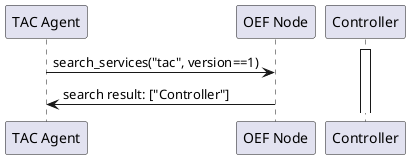 @startuml

participant "TAC Agent"
participant "OEF Node"
participant "Controller"

activate "Controller"

"TAC Agent" -> "OEF Node": search_services("tac", version==1)
"OEF Node" -> "TAC Agent": search result: ["Controller"]

@enduml
